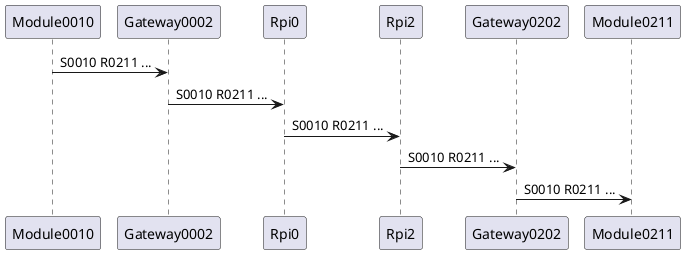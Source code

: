 @startuml
Module0010 -> Gateway0002: S0010 R0211 ...
Gateway0002 -> Rpi0: S0010 R0211 ...
Rpi0 -> Rpi2: S0010 R0211 ...
Rpi2 -> Gateway0202: S0010 R0211 ...
Gateway0202 -> Module0211: S0010 R0211 ...
@enduml 

